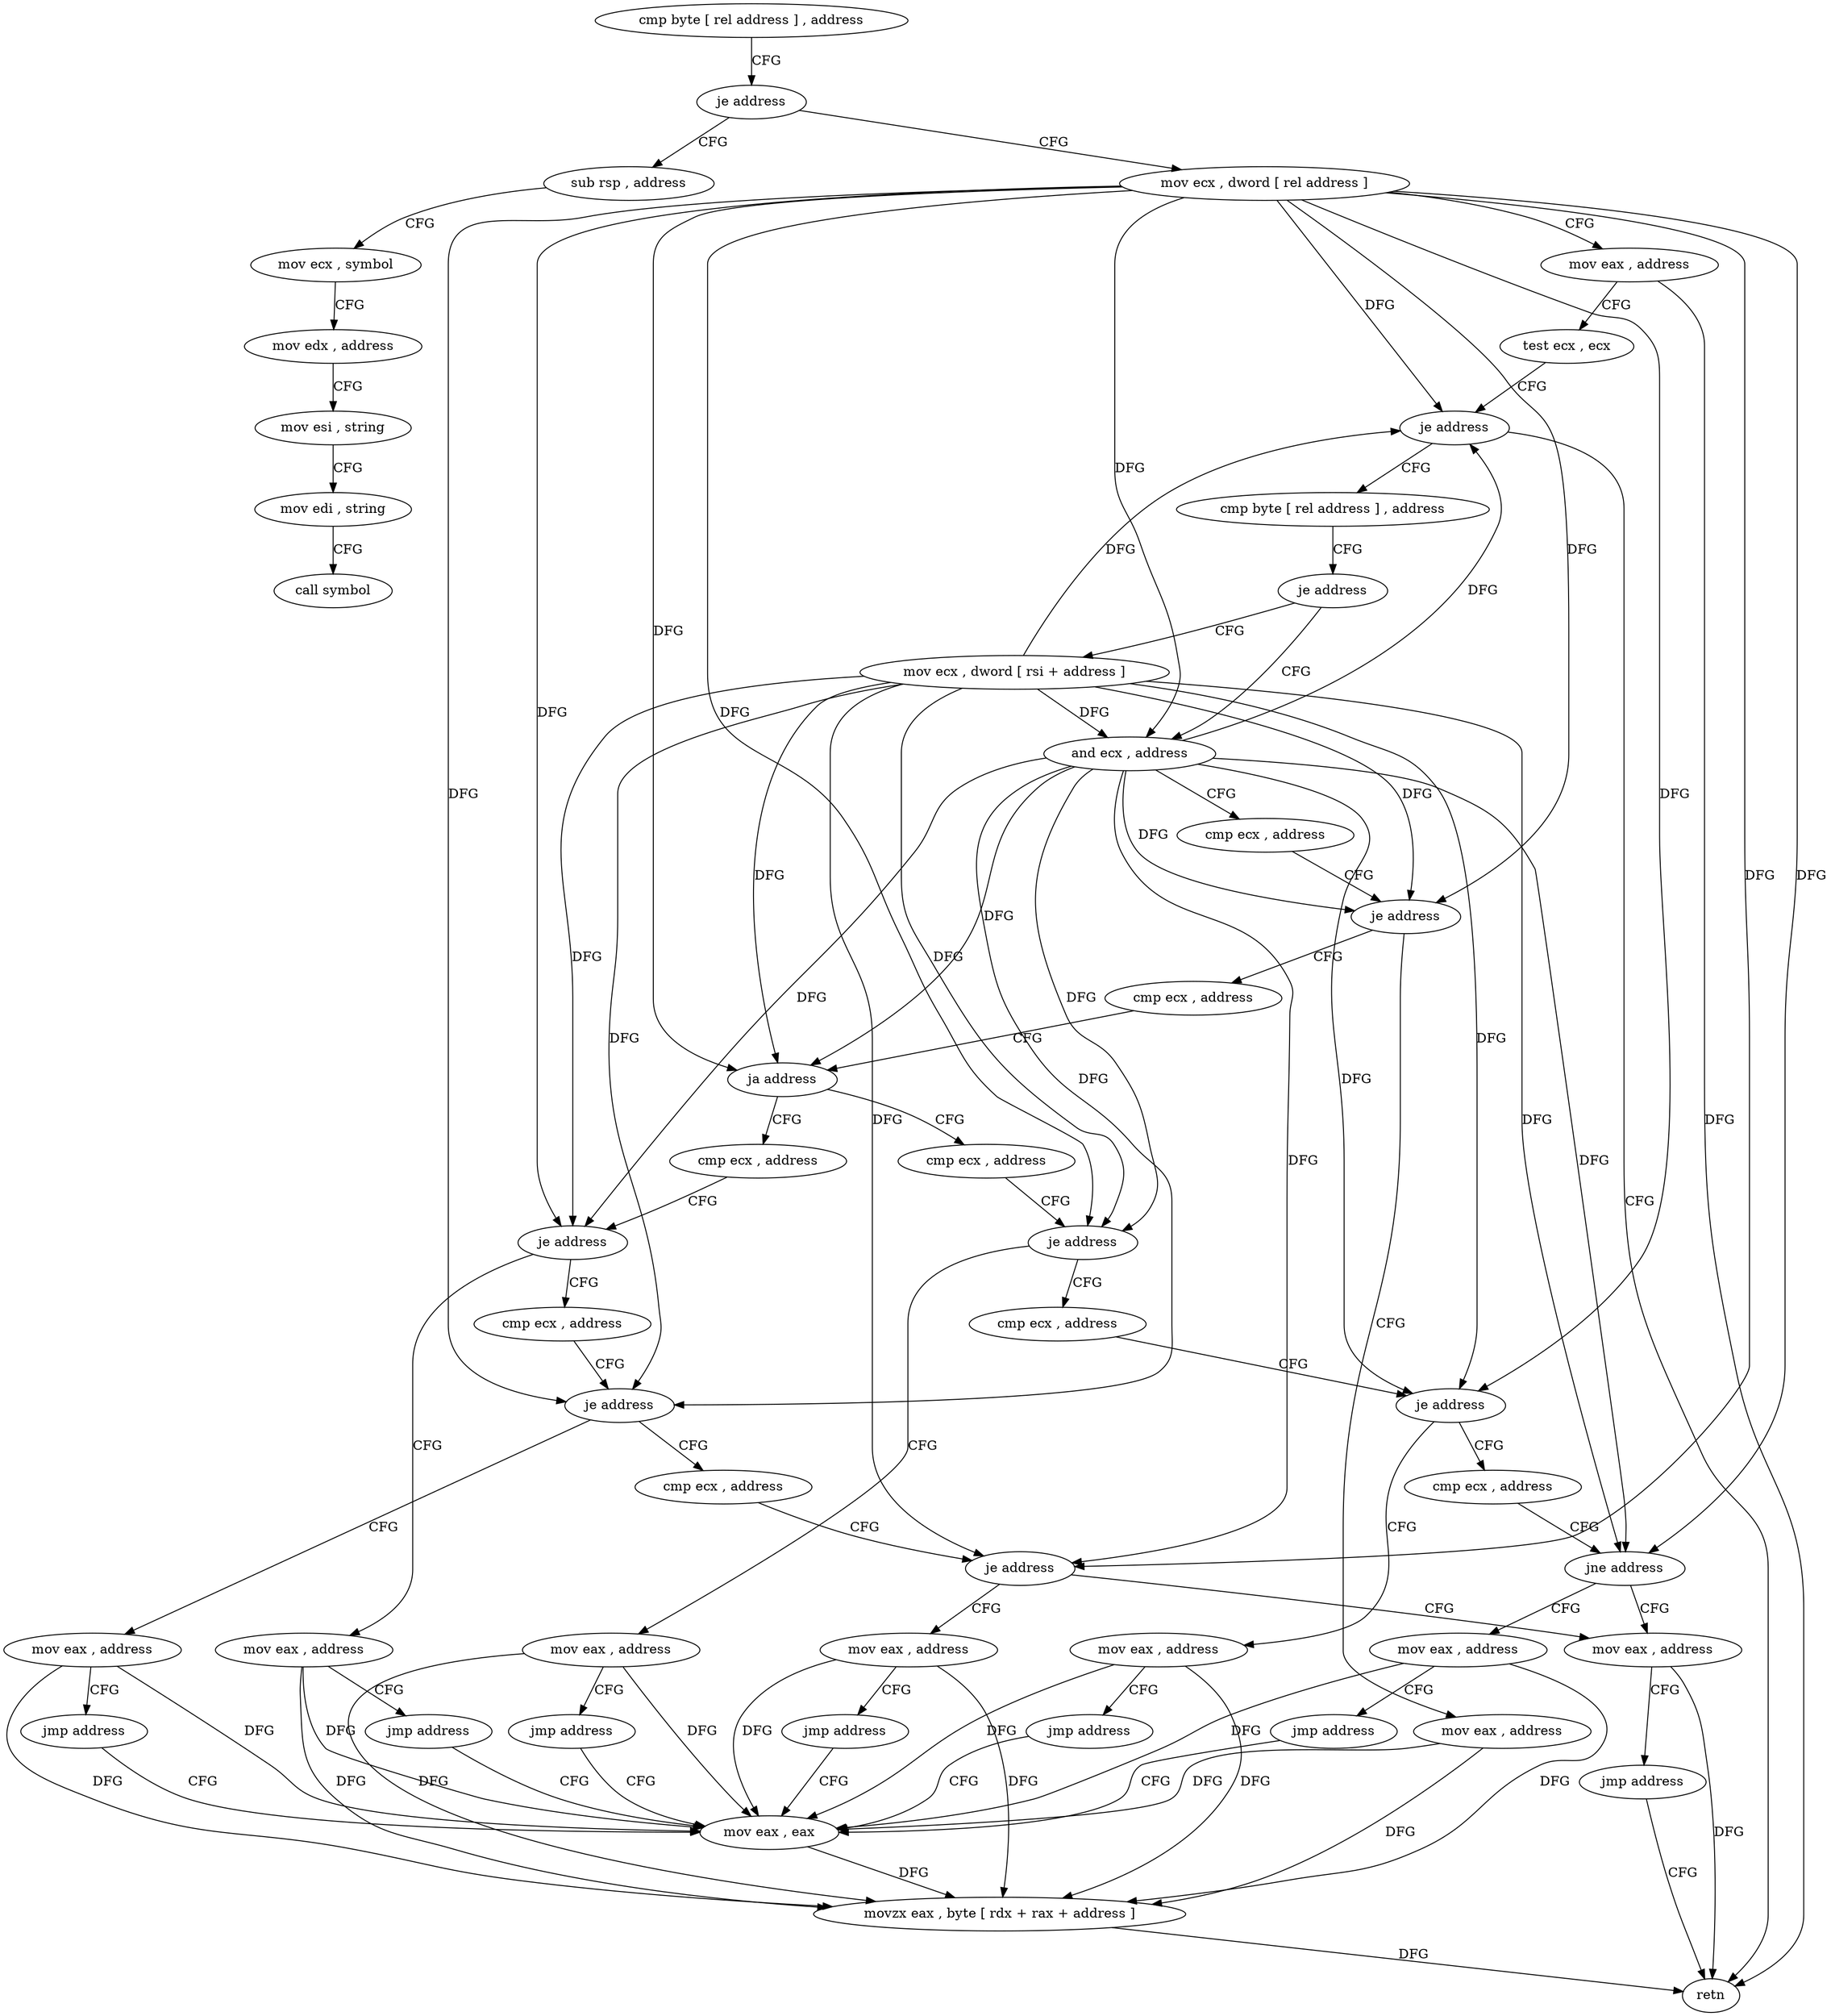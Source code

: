 digraph "func" {
"4215916" [label = "cmp byte [ rel address ] , address" ]
"4215923" [label = "je address" ]
"4216005" [label = "sub rsp , address" ]
"4215925" [label = "mov ecx , dword [ rel address ]" ]
"4216009" [label = "mov ecx , symbol" ]
"4216014" [label = "mov edx , address" ]
"4216019" [label = "mov esi , string" ]
"4216024" [label = "mov edi , string" ]
"4216029" [label = "call symbol" ]
"4215931" [label = "mov eax , address" ]
"4215936" [label = "test ecx , ecx" ]
"4215938" [label = "je address" ]
"4216046" [label = "retn" ]
"4215940" [label = "cmp byte [ rel address ] , address" ]
"4215947" [label = "je address" ]
"4215952" [label = "and ecx , address" ]
"4215949" [label = "mov ecx , dword [ rsi + address ]" ]
"4215958" [label = "cmp ecx , address" ]
"4215964" [label = "je address" ]
"4216034" [label = "mov eax , address" ]
"4215966" [label = "cmp ecx , address" ]
"4216039" [label = "mov eax , eax" ]
"4215972" [label = "ja address" ]
"4216069" [label = "cmp ecx , address" ]
"4215974" [label = "cmp ecx , address" ]
"4216075" [label = "je address" ]
"4216107" [label = "mov eax , address" ]
"4216077" [label = "cmp ecx , address" ]
"4215980" [label = "je address" ]
"4216048" [label = "mov eax , address" ]
"4215982" [label = "cmp ecx , address" ]
"4216112" [label = "jmp address" ]
"4216083" [label = "je address" ]
"4216055" [label = "mov eax , address" ]
"4216085" [label = "cmp ecx , address" ]
"4216053" [label = "jmp address" ]
"4215988" [label = "je address" ]
"4216100" [label = "mov eax , address" ]
"4215990" [label = "cmp ecx , address" ]
"4216041" [label = "movzx eax , byte [ rdx + rax + address ]" ]
"4216060" [label = "jmp address" ]
"4216091" [label = "jne address" ]
"4215998" [label = "mov eax , address" ]
"4216093" [label = "mov eax , address" ]
"4216105" [label = "jmp address" ]
"4215996" [label = "je address" ]
"4216062" [label = "mov eax , address" ]
"4216003" [label = "jmp address" ]
"4216098" [label = "jmp address" ]
"4216067" [label = "jmp address" ]
"4215916" -> "4215923" [ label = "CFG" ]
"4215923" -> "4216005" [ label = "CFG" ]
"4215923" -> "4215925" [ label = "CFG" ]
"4216005" -> "4216009" [ label = "CFG" ]
"4215925" -> "4215931" [ label = "CFG" ]
"4215925" -> "4215938" [ label = "DFG" ]
"4215925" -> "4215952" [ label = "DFG" ]
"4215925" -> "4215964" [ label = "DFG" ]
"4215925" -> "4215972" [ label = "DFG" ]
"4215925" -> "4216075" [ label = "DFG" ]
"4215925" -> "4215980" [ label = "DFG" ]
"4215925" -> "4216083" [ label = "DFG" ]
"4215925" -> "4215988" [ label = "DFG" ]
"4215925" -> "4216091" [ label = "DFG" ]
"4215925" -> "4215996" [ label = "DFG" ]
"4216009" -> "4216014" [ label = "CFG" ]
"4216014" -> "4216019" [ label = "CFG" ]
"4216019" -> "4216024" [ label = "CFG" ]
"4216024" -> "4216029" [ label = "CFG" ]
"4215931" -> "4215936" [ label = "CFG" ]
"4215931" -> "4216046" [ label = "DFG" ]
"4215936" -> "4215938" [ label = "CFG" ]
"4215938" -> "4216046" [ label = "CFG" ]
"4215938" -> "4215940" [ label = "CFG" ]
"4215940" -> "4215947" [ label = "CFG" ]
"4215947" -> "4215952" [ label = "CFG" ]
"4215947" -> "4215949" [ label = "CFG" ]
"4215952" -> "4215958" [ label = "CFG" ]
"4215952" -> "4215938" [ label = "DFG" ]
"4215952" -> "4215964" [ label = "DFG" ]
"4215952" -> "4215972" [ label = "DFG" ]
"4215952" -> "4216075" [ label = "DFG" ]
"4215952" -> "4215980" [ label = "DFG" ]
"4215952" -> "4216083" [ label = "DFG" ]
"4215952" -> "4215988" [ label = "DFG" ]
"4215952" -> "4216091" [ label = "DFG" ]
"4215952" -> "4215996" [ label = "DFG" ]
"4215949" -> "4215952" [ label = "DFG" ]
"4215949" -> "4215938" [ label = "DFG" ]
"4215949" -> "4215964" [ label = "DFG" ]
"4215949" -> "4215972" [ label = "DFG" ]
"4215949" -> "4216075" [ label = "DFG" ]
"4215949" -> "4215980" [ label = "DFG" ]
"4215949" -> "4216083" [ label = "DFG" ]
"4215949" -> "4215988" [ label = "DFG" ]
"4215949" -> "4216091" [ label = "DFG" ]
"4215949" -> "4215996" [ label = "DFG" ]
"4215958" -> "4215964" [ label = "CFG" ]
"4215964" -> "4216034" [ label = "CFG" ]
"4215964" -> "4215966" [ label = "CFG" ]
"4216034" -> "4216039" [ label = "DFG" ]
"4216034" -> "4216041" [ label = "DFG" ]
"4215966" -> "4215972" [ label = "CFG" ]
"4216039" -> "4216041" [ label = "DFG" ]
"4215972" -> "4216069" [ label = "CFG" ]
"4215972" -> "4215974" [ label = "CFG" ]
"4216069" -> "4216075" [ label = "CFG" ]
"4215974" -> "4215980" [ label = "CFG" ]
"4216075" -> "4216107" [ label = "CFG" ]
"4216075" -> "4216077" [ label = "CFG" ]
"4216107" -> "4216112" [ label = "CFG" ]
"4216107" -> "4216039" [ label = "DFG" ]
"4216107" -> "4216041" [ label = "DFG" ]
"4216077" -> "4216083" [ label = "CFG" ]
"4215980" -> "4216048" [ label = "CFG" ]
"4215980" -> "4215982" [ label = "CFG" ]
"4216048" -> "4216053" [ label = "CFG" ]
"4216048" -> "4216039" [ label = "DFG" ]
"4216048" -> "4216041" [ label = "DFG" ]
"4215982" -> "4215988" [ label = "CFG" ]
"4216112" -> "4216039" [ label = "CFG" ]
"4216083" -> "4216055" [ label = "CFG" ]
"4216083" -> "4216085" [ label = "CFG" ]
"4216055" -> "4216060" [ label = "CFG" ]
"4216055" -> "4216039" [ label = "DFG" ]
"4216055" -> "4216041" [ label = "DFG" ]
"4216085" -> "4216091" [ label = "CFG" ]
"4216053" -> "4216039" [ label = "CFG" ]
"4215988" -> "4216100" [ label = "CFG" ]
"4215988" -> "4215990" [ label = "CFG" ]
"4216100" -> "4216105" [ label = "CFG" ]
"4216100" -> "4216039" [ label = "DFG" ]
"4216100" -> "4216041" [ label = "DFG" ]
"4215990" -> "4215996" [ label = "CFG" ]
"4216041" -> "4216046" [ label = "DFG" ]
"4216060" -> "4216039" [ label = "CFG" ]
"4216091" -> "4215998" [ label = "CFG" ]
"4216091" -> "4216093" [ label = "CFG" ]
"4215998" -> "4216003" [ label = "CFG" ]
"4215998" -> "4216046" [ label = "DFG" ]
"4216093" -> "4216098" [ label = "CFG" ]
"4216093" -> "4216039" [ label = "DFG" ]
"4216093" -> "4216041" [ label = "DFG" ]
"4216105" -> "4216039" [ label = "CFG" ]
"4215996" -> "4216062" [ label = "CFG" ]
"4215996" -> "4215998" [ label = "CFG" ]
"4216062" -> "4216067" [ label = "CFG" ]
"4216062" -> "4216039" [ label = "DFG" ]
"4216062" -> "4216041" [ label = "DFG" ]
"4216003" -> "4216046" [ label = "CFG" ]
"4216098" -> "4216039" [ label = "CFG" ]
"4216067" -> "4216039" [ label = "CFG" ]
}
